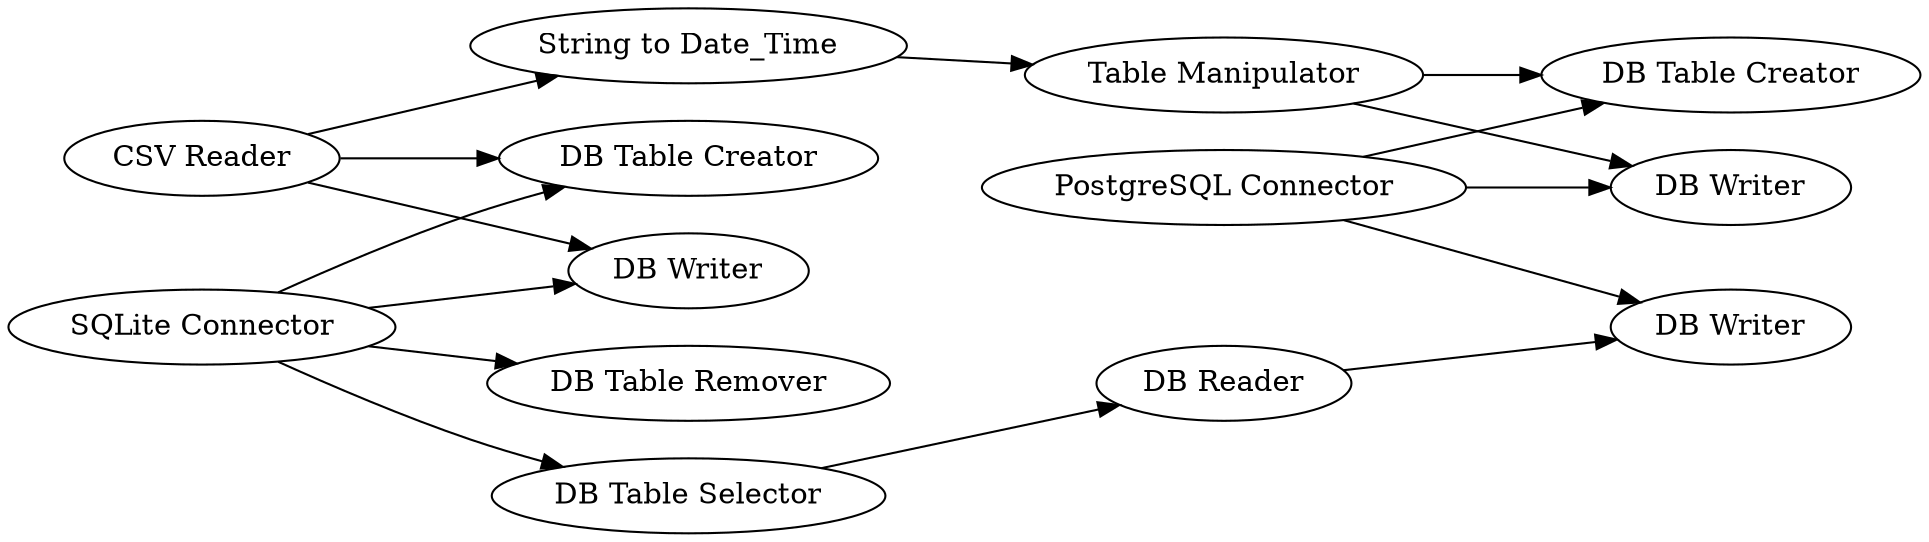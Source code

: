 digraph {
	"-4991279273532981429_12" [label="String to Date_Time"]
	"-4991279273532981429_10" [label="DB Writer"]
	"-4991279273532981429_9" [label="DB Reader"]
	"-4991279273532981429_4" [label="DB Writer"]
	"-4991279273532981429_15" [label="DB Writer"]
	"-4991279273532981429_5" [label="SQLite Connector"]
	"-4991279273532981429_8" [label="DB Table Selector"]
	"-4991279273532981429_14" [label="DB Table Creator"]
	"-4991279273532981429_11" [label="PostgreSQL Connector"]
	"-4991279273532981429_13" [label="Table Manipulator"]
	"-4991279273532981429_2" [label="CSV Reader"]
	"-4991279273532981429_7" [label="DB Table Remover"]
	"-4991279273532981429_6" [label="DB Table Creator"]
	"-4991279273532981429_9" -> "-4991279273532981429_10"
	"-4991279273532981429_5" -> "-4991279273532981429_8"
	"-4991279273532981429_13" -> "-4991279273532981429_15"
	"-4991279273532981429_5" -> "-4991279273532981429_7"
	"-4991279273532981429_13" -> "-4991279273532981429_14"
	"-4991279273532981429_12" -> "-4991279273532981429_13"
	"-4991279273532981429_2" -> "-4991279273532981429_6"
	"-4991279273532981429_5" -> "-4991279273532981429_4"
	"-4991279273532981429_5" -> "-4991279273532981429_6"
	"-4991279273532981429_2" -> "-4991279273532981429_12"
	"-4991279273532981429_2" -> "-4991279273532981429_4"
	"-4991279273532981429_11" -> "-4991279273532981429_10"
	"-4991279273532981429_11" -> "-4991279273532981429_14"
	"-4991279273532981429_11" -> "-4991279273532981429_15"
	"-4991279273532981429_8" -> "-4991279273532981429_9"
	rankdir=LR
}
